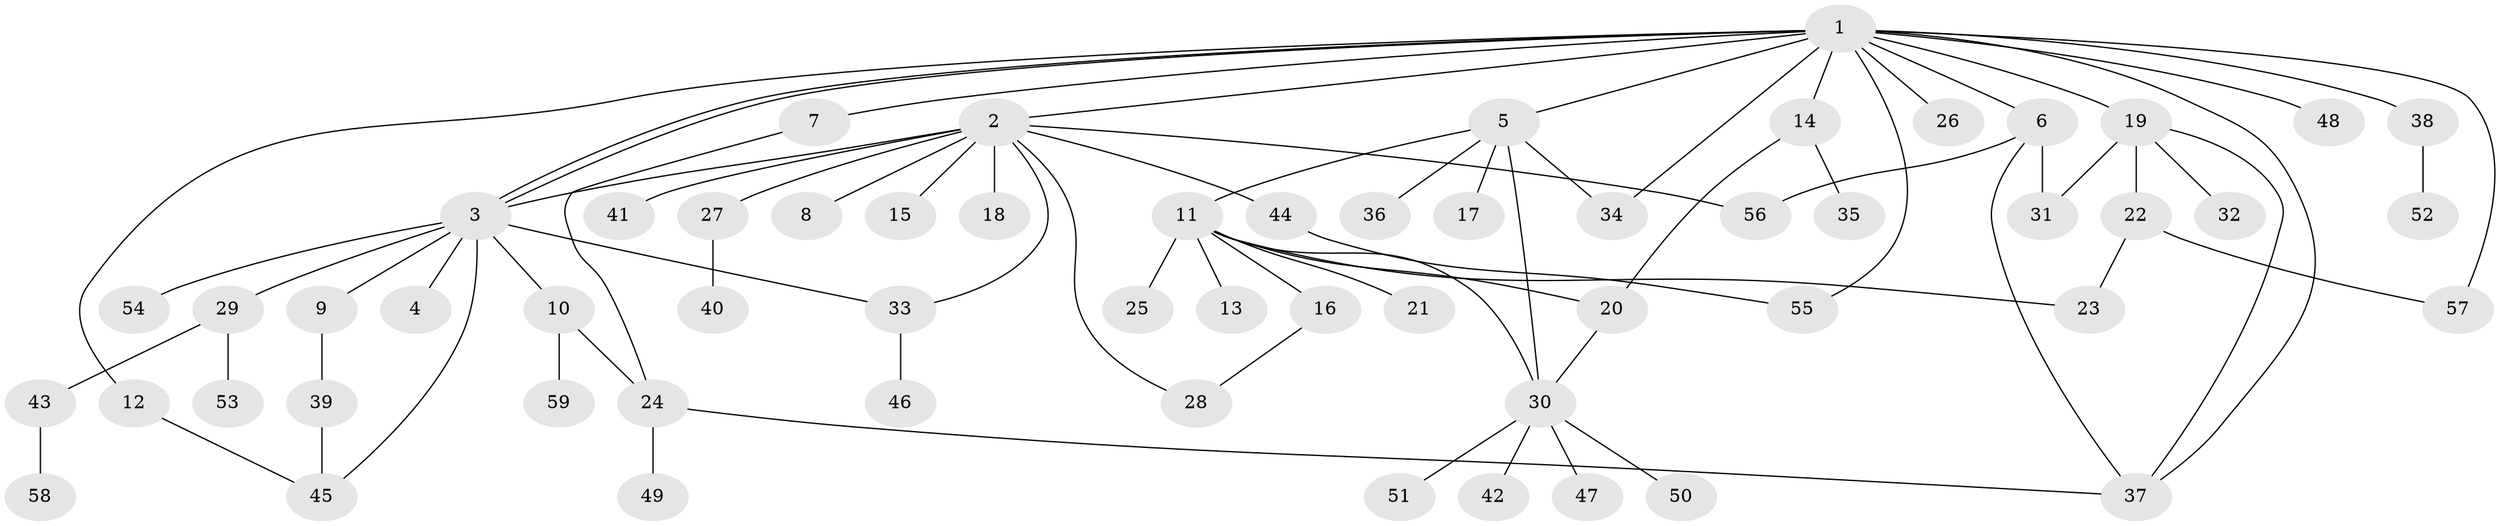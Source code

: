 // coarse degree distribution, {16: 0.022727272727272728, 9: 0.022727272727272728, 10: 0.045454545454545456, 1: 0.5, 2: 0.25, 7: 0.022727272727272728, 5: 0.022727272727272728, 3: 0.11363636363636363}
// Generated by graph-tools (version 1.1) at 2025/23/03/03/25 07:23:49]
// undirected, 59 vertices, 77 edges
graph export_dot {
graph [start="1"]
  node [color=gray90,style=filled];
  1;
  2;
  3;
  4;
  5;
  6;
  7;
  8;
  9;
  10;
  11;
  12;
  13;
  14;
  15;
  16;
  17;
  18;
  19;
  20;
  21;
  22;
  23;
  24;
  25;
  26;
  27;
  28;
  29;
  30;
  31;
  32;
  33;
  34;
  35;
  36;
  37;
  38;
  39;
  40;
  41;
  42;
  43;
  44;
  45;
  46;
  47;
  48;
  49;
  50;
  51;
  52;
  53;
  54;
  55;
  56;
  57;
  58;
  59;
  1 -- 2;
  1 -- 3;
  1 -- 3;
  1 -- 5;
  1 -- 6;
  1 -- 7;
  1 -- 12;
  1 -- 14;
  1 -- 19;
  1 -- 26;
  1 -- 34;
  1 -- 37;
  1 -- 38;
  1 -- 48;
  1 -- 55;
  1 -- 57;
  2 -- 3;
  2 -- 8;
  2 -- 15;
  2 -- 18;
  2 -- 27;
  2 -- 28;
  2 -- 33;
  2 -- 41;
  2 -- 44;
  2 -- 56;
  3 -- 4;
  3 -- 9;
  3 -- 10;
  3 -- 29;
  3 -- 33;
  3 -- 45;
  3 -- 54;
  5 -- 11;
  5 -- 17;
  5 -- 30;
  5 -- 34;
  5 -- 36;
  6 -- 31;
  6 -- 37;
  6 -- 56;
  7 -- 24;
  9 -- 39;
  10 -- 24;
  10 -- 59;
  11 -- 13;
  11 -- 16;
  11 -- 20;
  11 -- 21;
  11 -- 23;
  11 -- 25;
  11 -- 30;
  12 -- 45;
  14 -- 20;
  14 -- 35;
  16 -- 28;
  19 -- 22;
  19 -- 31;
  19 -- 32;
  19 -- 37;
  20 -- 30;
  22 -- 23;
  22 -- 57;
  24 -- 37;
  24 -- 49;
  27 -- 40;
  29 -- 43;
  29 -- 53;
  30 -- 42;
  30 -- 47;
  30 -- 50;
  30 -- 51;
  33 -- 46;
  38 -- 52;
  39 -- 45;
  43 -- 58;
  44 -- 55;
}
